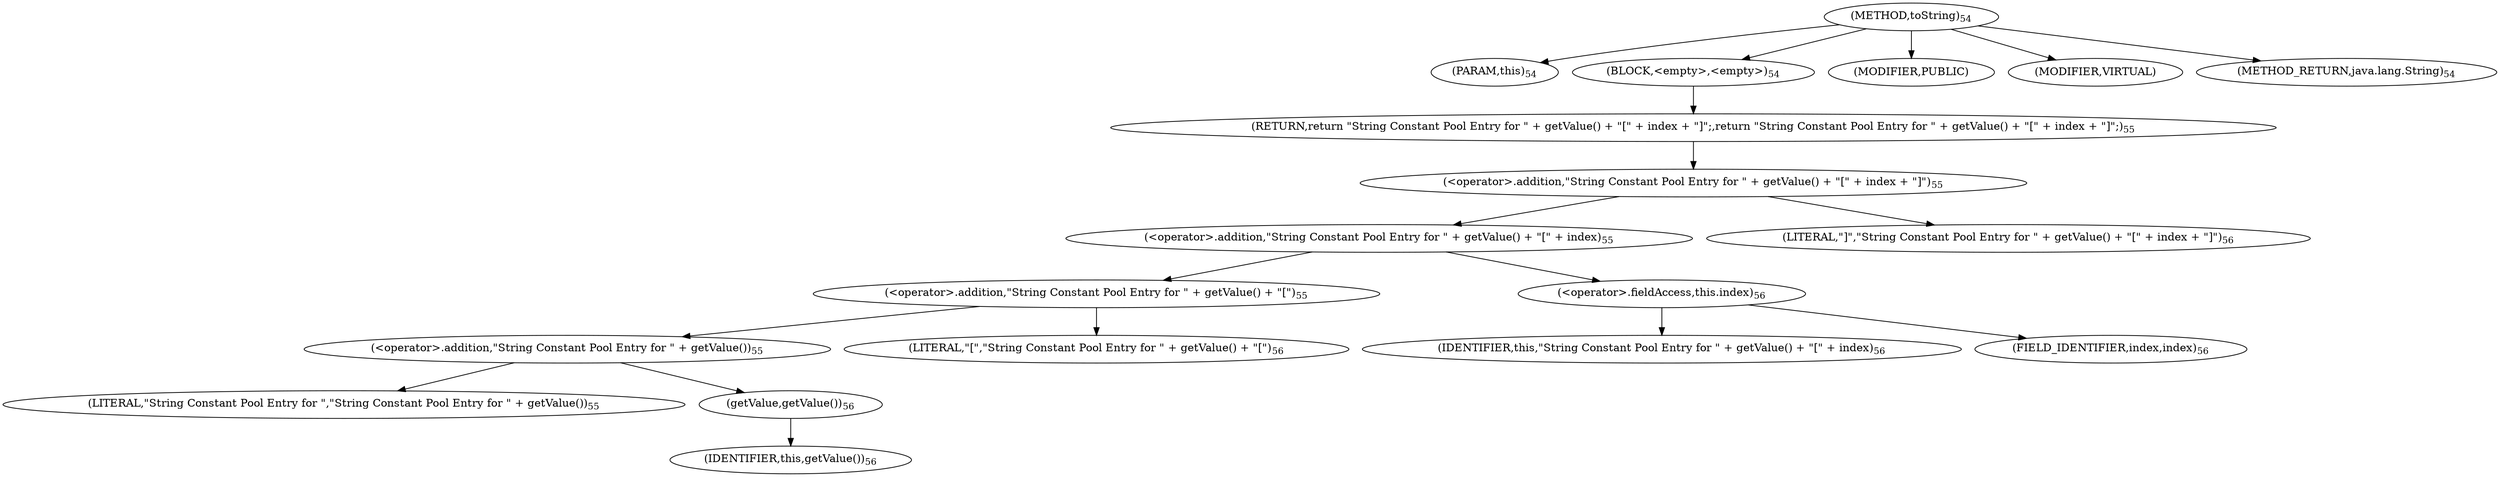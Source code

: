 digraph "toString" {  
"38" [label = <(METHOD,toString)<SUB>54</SUB>> ]
"8" [label = <(PARAM,this)<SUB>54</SUB>> ]
"39" [label = <(BLOCK,&lt;empty&gt;,&lt;empty&gt;)<SUB>54</SUB>> ]
"40" [label = <(RETURN,return &quot;String Constant Pool Entry for &quot; + getValue() + &quot;[&quot; + index + &quot;]&quot;;,return &quot;String Constant Pool Entry for &quot; + getValue() + &quot;[&quot; + index + &quot;]&quot;;)<SUB>55</SUB>> ]
"41" [label = <(&lt;operator&gt;.addition,&quot;String Constant Pool Entry for &quot; + getValue() + &quot;[&quot; + index + &quot;]&quot;)<SUB>55</SUB>> ]
"42" [label = <(&lt;operator&gt;.addition,&quot;String Constant Pool Entry for &quot; + getValue() + &quot;[&quot; + index)<SUB>55</SUB>> ]
"43" [label = <(&lt;operator&gt;.addition,&quot;String Constant Pool Entry for &quot; + getValue() + &quot;[&quot;)<SUB>55</SUB>> ]
"44" [label = <(&lt;operator&gt;.addition,&quot;String Constant Pool Entry for &quot; + getValue())<SUB>55</SUB>> ]
"45" [label = <(LITERAL,&quot;String Constant Pool Entry for &quot;,&quot;String Constant Pool Entry for &quot; + getValue())<SUB>55</SUB>> ]
"46" [label = <(getValue,getValue())<SUB>56</SUB>> ]
"7" [label = <(IDENTIFIER,this,getValue())<SUB>56</SUB>> ]
"47" [label = <(LITERAL,&quot;[&quot;,&quot;String Constant Pool Entry for &quot; + getValue() + &quot;[&quot;)<SUB>56</SUB>> ]
"48" [label = <(&lt;operator&gt;.fieldAccess,this.index)<SUB>56</SUB>> ]
"49" [label = <(IDENTIFIER,this,&quot;String Constant Pool Entry for &quot; + getValue() + &quot;[&quot; + index)<SUB>56</SUB>> ]
"50" [label = <(FIELD_IDENTIFIER,index,index)<SUB>56</SUB>> ]
"51" [label = <(LITERAL,&quot;]&quot;,&quot;String Constant Pool Entry for &quot; + getValue() + &quot;[&quot; + index + &quot;]&quot;)<SUB>56</SUB>> ]
"52" [label = <(MODIFIER,PUBLIC)> ]
"53" [label = <(MODIFIER,VIRTUAL)> ]
"54" [label = <(METHOD_RETURN,java.lang.String)<SUB>54</SUB>> ]
  "38" -> "8" 
  "38" -> "39" 
  "38" -> "52" 
  "38" -> "53" 
  "38" -> "54" 
  "39" -> "40" 
  "40" -> "41" 
  "41" -> "42" 
  "41" -> "51" 
  "42" -> "43" 
  "42" -> "48" 
  "43" -> "44" 
  "43" -> "47" 
  "44" -> "45" 
  "44" -> "46" 
  "46" -> "7" 
  "48" -> "49" 
  "48" -> "50" 
}
